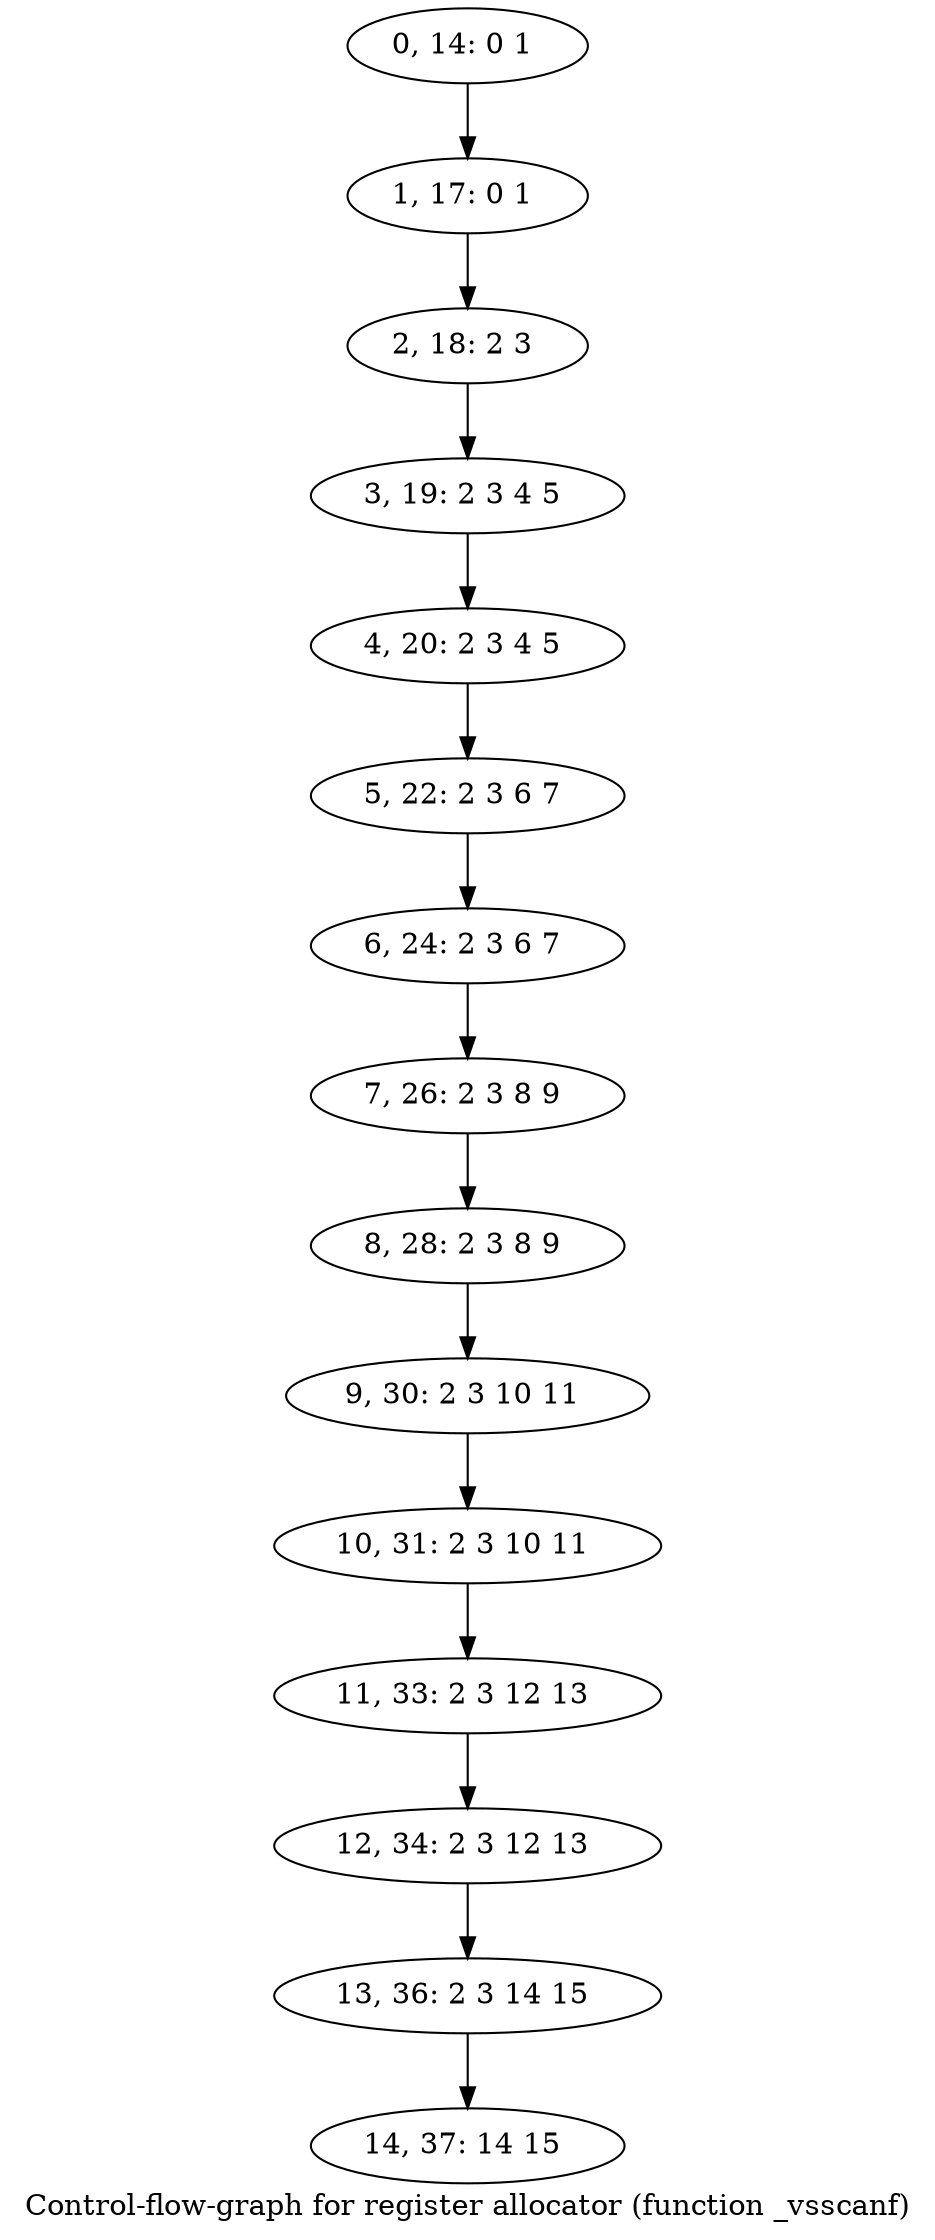 digraph G {
graph [label="Control-flow-graph for register allocator (function _vsscanf)"]
0[label="0, 14: 0 1 "];
1[label="1, 17: 0 1 "];
2[label="2, 18: 2 3 "];
3[label="3, 19: 2 3 4 5 "];
4[label="4, 20: 2 3 4 5 "];
5[label="5, 22: 2 3 6 7 "];
6[label="6, 24: 2 3 6 7 "];
7[label="7, 26: 2 3 8 9 "];
8[label="8, 28: 2 3 8 9 "];
9[label="9, 30: 2 3 10 11 "];
10[label="10, 31: 2 3 10 11 "];
11[label="11, 33: 2 3 12 13 "];
12[label="12, 34: 2 3 12 13 "];
13[label="13, 36: 2 3 14 15 "];
14[label="14, 37: 14 15 "];
0->1 ;
1->2 ;
2->3 ;
3->4 ;
4->5 ;
5->6 ;
6->7 ;
7->8 ;
8->9 ;
9->10 ;
10->11 ;
11->12 ;
12->13 ;
13->14 ;
}

